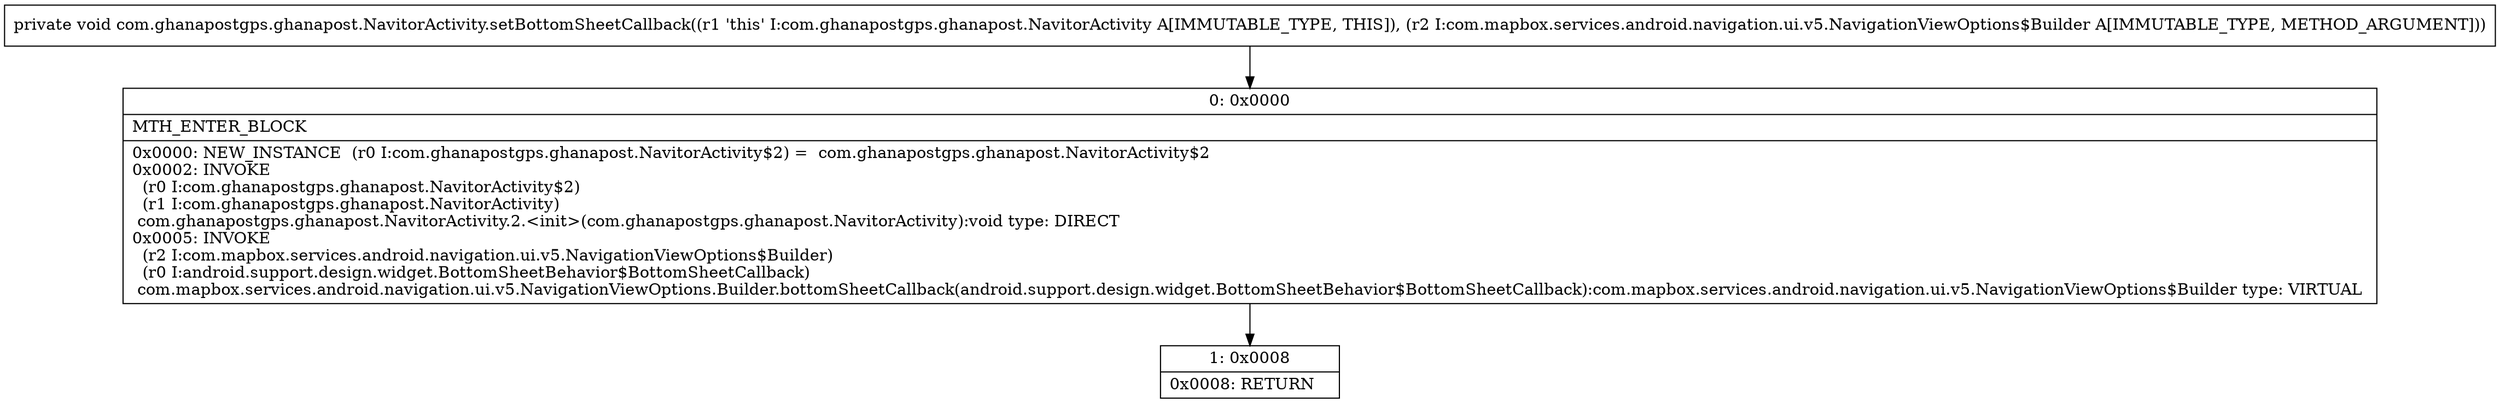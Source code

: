 digraph "CFG forcom.ghanapostgps.ghanapost.NavitorActivity.setBottomSheetCallback(Lcom\/mapbox\/services\/android\/navigation\/ui\/v5\/NavigationViewOptions$Builder;)V" {
Node_0 [shape=record,label="{0\:\ 0x0000|MTH_ENTER_BLOCK\l|0x0000: NEW_INSTANCE  (r0 I:com.ghanapostgps.ghanapost.NavitorActivity$2) =  com.ghanapostgps.ghanapost.NavitorActivity$2 \l0x0002: INVOKE  \l  (r0 I:com.ghanapostgps.ghanapost.NavitorActivity$2)\l  (r1 I:com.ghanapostgps.ghanapost.NavitorActivity)\l com.ghanapostgps.ghanapost.NavitorActivity.2.\<init\>(com.ghanapostgps.ghanapost.NavitorActivity):void type: DIRECT \l0x0005: INVOKE  \l  (r2 I:com.mapbox.services.android.navigation.ui.v5.NavigationViewOptions$Builder)\l  (r0 I:android.support.design.widget.BottomSheetBehavior$BottomSheetCallback)\l com.mapbox.services.android.navigation.ui.v5.NavigationViewOptions.Builder.bottomSheetCallback(android.support.design.widget.BottomSheetBehavior$BottomSheetCallback):com.mapbox.services.android.navigation.ui.v5.NavigationViewOptions$Builder type: VIRTUAL \l}"];
Node_1 [shape=record,label="{1\:\ 0x0008|0x0008: RETURN   \l}"];
MethodNode[shape=record,label="{private void com.ghanapostgps.ghanapost.NavitorActivity.setBottomSheetCallback((r1 'this' I:com.ghanapostgps.ghanapost.NavitorActivity A[IMMUTABLE_TYPE, THIS]), (r2 I:com.mapbox.services.android.navigation.ui.v5.NavigationViewOptions$Builder A[IMMUTABLE_TYPE, METHOD_ARGUMENT])) }"];
MethodNode -> Node_0;
Node_0 -> Node_1;
}

